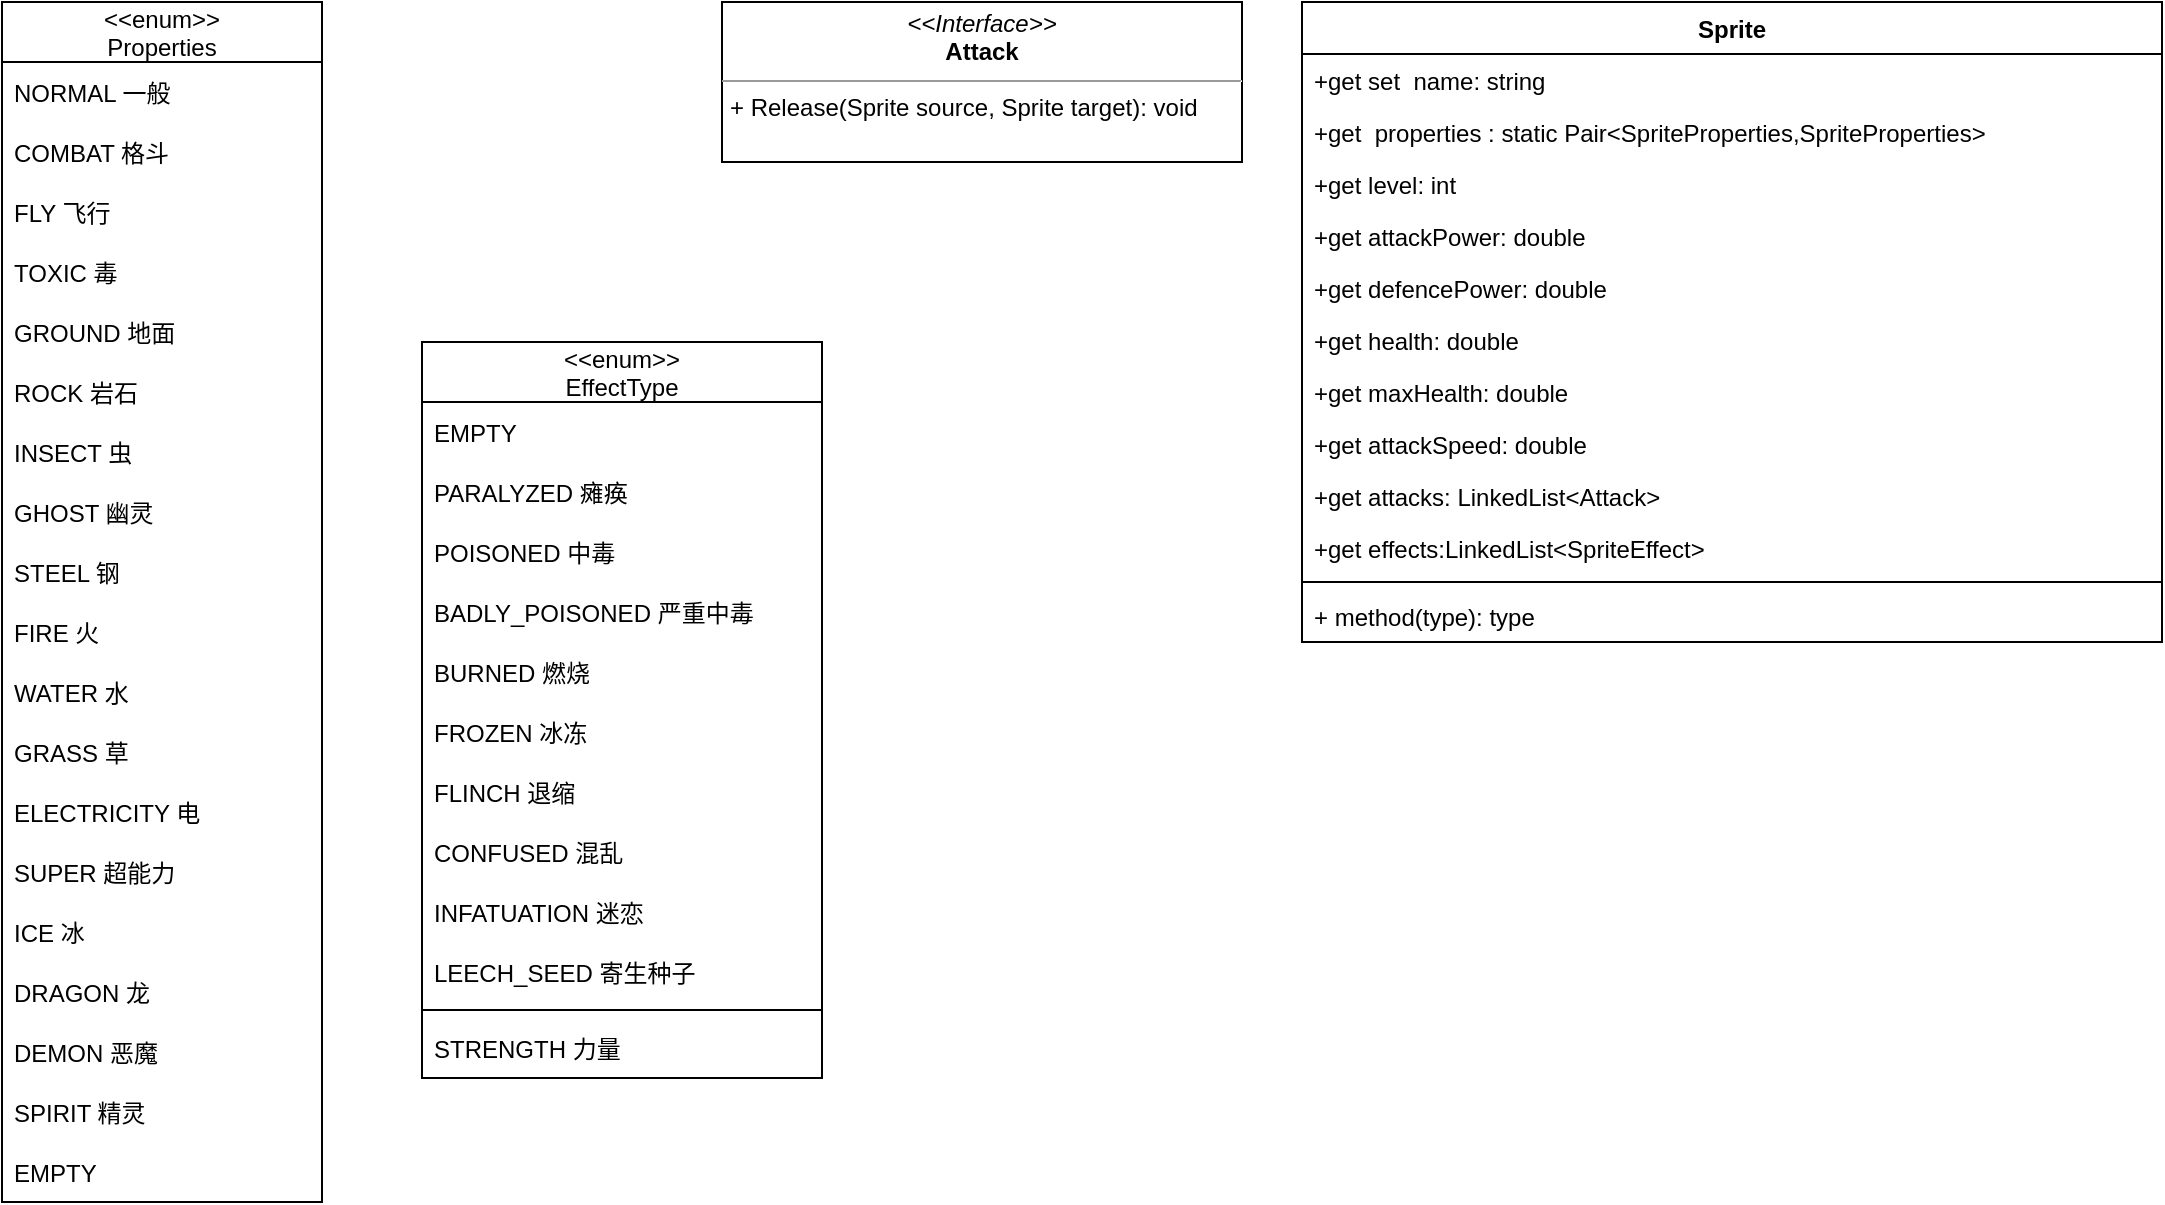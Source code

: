 <mxfile version="19.0.3" type="device"><diagram id="C5RBs43oDa-KdzZeNtuy" name="Page-1"><mxGraphModel dx="1614" dy="850" grid="1" gridSize="10" guides="1" tooltips="1" connect="1" arrows="1" fold="1" page="1" pageScale="1" pageWidth="827" pageHeight="1169" math="0" shadow="0"><root><mxCell id="WIyWlLk6GJQsqaUBKTNV-0"/><mxCell id="WIyWlLk6GJQsqaUBKTNV-1" parent="WIyWlLk6GJQsqaUBKTNV-0"/><mxCell id="1W_ZS60NMug-V-3pk_HU-4" value="&lt;&lt;enum&gt;&gt;&#10;Properties" style="swimlane;fontStyle=0;childLayout=stackLayout;horizontal=1;startSize=30;horizontalStack=0;resizeParent=1;resizeParentMax=0;resizeLast=0;collapsible=1;marginBottom=0;" parent="WIyWlLk6GJQsqaUBKTNV-1" vertex="1"><mxGeometry x="20" y="20" width="160" height="600" as="geometry"><mxRectangle x="60" y="50" width="140" height="30" as="alternateBounds"/></mxGeometry></mxCell><mxCell id="1W_ZS60NMug-V-3pk_HU-5" value="NORMAL 一般" style="text;strokeColor=none;fillColor=none;align=left;verticalAlign=middle;spacingLeft=4;spacingRight=4;overflow=hidden;points=[[0,0.5],[1,0.5]];portConstraint=eastwest;rotatable=0;" parent="1W_ZS60NMug-V-3pk_HU-4" vertex="1"><mxGeometry y="30" width="160" height="30" as="geometry"/></mxCell><mxCell id="1W_ZS60NMug-V-3pk_HU-6" value="COMBAT 格斗" style="text;strokeColor=none;fillColor=none;align=left;verticalAlign=middle;spacingLeft=4;spacingRight=4;overflow=hidden;points=[[0,0.5],[1,0.5]];portConstraint=eastwest;rotatable=0;" parent="1W_ZS60NMug-V-3pk_HU-4" vertex="1"><mxGeometry y="60" width="160" height="30" as="geometry"/></mxCell><mxCell id="1W_ZS60NMug-V-3pk_HU-7" value="FLY 飞行" style="text;strokeColor=none;fillColor=none;align=left;verticalAlign=middle;spacingLeft=4;spacingRight=4;overflow=hidden;points=[[0,0.5],[1,0.5]];portConstraint=eastwest;rotatable=0;" parent="1W_ZS60NMug-V-3pk_HU-4" vertex="1"><mxGeometry y="90" width="160" height="30" as="geometry"/></mxCell><mxCell id="1W_ZS60NMug-V-3pk_HU-12" value="TOXIC 毒" style="text;strokeColor=none;fillColor=none;align=left;verticalAlign=middle;spacingLeft=4;spacingRight=4;overflow=hidden;points=[[0,0.5],[1,0.5]];portConstraint=eastwest;rotatable=0;" parent="1W_ZS60NMug-V-3pk_HU-4" vertex="1"><mxGeometry y="120" width="160" height="30" as="geometry"/></mxCell><mxCell id="1W_ZS60NMug-V-3pk_HU-13" value="GROUND 地面" style="text;strokeColor=none;fillColor=none;align=left;verticalAlign=middle;spacingLeft=4;spacingRight=4;overflow=hidden;points=[[0,0.5],[1,0.5]];portConstraint=eastwest;rotatable=0;" parent="1W_ZS60NMug-V-3pk_HU-4" vertex="1"><mxGeometry y="150" width="160" height="30" as="geometry"/></mxCell><mxCell id="1W_ZS60NMug-V-3pk_HU-14" value="ROCK 岩石" style="text;strokeColor=none;fillColor=none;align=left;verticalAlign=middle;spacingLeft=4;spacingRight=4;overflow=hidden;points=[[0,0.5],[1,0.5]];portConstraint=eastwest;rotatable=0;" parent="1W_ZS60NMug-V-3pk_HU-4" vertex="1"><mxGeometry y="180" width="160" height="30" as="geometry"/></mxCell><mxCell id="1W_ZS60NMug-V-3pk_HU-15" value="INSECT 虫" style="text;strokeColor=none;fillColor=none;align=left;verticalAlign=middle;spacingLeft=4;spacingRight=4;overflow=hidden;points=[[0,0.5],[1,0.5]];portConstraint=eastwest;rotatable=0;" parent="1W_ZS60NMug-V-3pk_HU-4" vertex="1"><mxGeometry y="210" width="160" height="30" as="geometry"/></mxCell><mxCell id="1W_ZS60NMug-V-3pk_HU-16" value="GHOST 幽灵" style="text;strokeColor=none;fillColor=none;align=left;verticalAlign=middle;spacingLeft=4;spacingRight=4;overflow=hidden;points=[[0,0.5],[1,0.5]];portConstraint=eastwest;rotatable=0;" parent="1W_ZS60NMug-V-3pk_HU-4" vertex="1"><mxGeometry y="240" width="160" height="30" as="geometry"/></mxCell><mxCell id="1W_ZS60NMug-V-3pk_HU-17" value="STEEL 钢" style="text;strokeColor=none;fillColor=none;align=left;verticalAlign=middle;spacingLeft=4;spacingRight=4;overflow=hidden;points=[[0,0.5],[1,0.5]];portConstraint=eastwest;rotatable=0;" parent="1W_ZS60NMug-V-3pk_HU-4" vertex="1"><mxGeometry y="270" width="160" height="30" as="geometry"/></mxCell><mxCell id="1W_ZS60NMug-V-3pk_HU-18" value="FIRE 火" style="text;strokeColor=none;fillColor=none;align=left;verticalAlign=middle;spacingLeft=4;spacingRight=4;overflow=hidden;points=[[0,0.5],[1,0.5]];portConstraint=eastwest;rotatable=0;" parent="1W_ZS60NMug-V-3pk_HU-4" vertex="1"><mxGeometry y="300" width="160" height="30" as="geometry"/></mxCell><mxCell id="1W_ZS60NMug-V-3pk_HU-19" value="WATER 水" style="text;strokeColor=none;fillColor=none;align=left;verticalAlign=middle;spacingLeft=4;spacingRight=4;overflow=hidden;points=[[0,0.5],[1,0.5]];portConstraint=eastwest;rotatable=0;" parent="1W_ZS60NMug-V-3pk_HU-4" vertex="1"><mxGeometry y="330" width="160" height="30" as="geometry"/></mxCell><mxCell id="1W_ZS60NMug-V-3pk_HU-20" value="GRASS 草" style="text;strokeColor=none;fillColor=none;align=left;verticalAlign=middle;spacingLeft=4;spacingRight=4;overflow=hidden;points=[[0,0.5],[1,0.5]];portConstraint=eastwest;rotatable=0;" parent="1W_ZS60NMug-V-3pk_HU-4" vertex="1"><mxGeometry y="360" width="160" height="30" as="geometry"/></mxCell><mxCell id="1W_ZS60NMug-V-3pk_HU-22" value="ELECTRICITY 电" style="text;strokeColor=none;fillColor=none;align=left;verticalAlign=middle;spacingLeft=4;spacingRight=4;overflow=hidden;points=[[0,0.5],[1,0.5]];portConstraint=eastwest;rotatable=0;" parent="1W_ZS60NMug-V-3pk_HU-4" vertex="1"><mxGeometry y="390" width="160" height="30" as="geometry"/></mxCell><mxCell id="1W_ZS60NMug-V-3pk_HU-23" value="SUPER 超能力" style="text;strokeColor=none;fillColor=none;align=left;verticalAlign=middle;spacingLeft=4;spacingRight=4;overflow=hidden;points=[[0,0.5],[1,0.5]];portConstraint=eastwest;rotatable=0;" parent="1W_ZS60NMug-V-3pk_HU-4" vertex="1"><mxGeometry y="420" width="160" height="30" as="geometry"/></mxCell><mxCell id="1W_ZS60NMug-V-3pk_HU-24" value="ICE 冰" style="text;strokeColor=none;fillColor=none;align=left;verticalAlign=middle;spacingLeft=4;spacingRight=4;overflow=hidden;points=[[0,0.5],[1,0.5]];portConstraint=eastwest;rotatable=0;" parent="1W_ZS60NMug-V-3pk_HU-4" vertex="1"><mxGeometry y="450" width="160" height="30" as="geometry"/></mxCell><mxCell id="1W_ZS60NMug-V-3pk_HU-25" value="DRAGON 龙" style="text;strokeColor=none;fillColor=none;align=left;verticalAlign=middle;spacingLeft=4;spacingRight=4;overflow=hidden;points=[[0,0.5],[1,0.5]];portConstraint=eastwest;rotatable=0;" parent="1W_ZS60NMug-V-3pk_HU-4" vertex="1"><mxGeometry y="480" width="160" height="30" as="geometry"/></mxCell><mxCell id="1W_ZS60NMug-V-3pk_HU-26" value="DEMON 恶魔" style="text;strokeColor=none;fillColor=none;align=left;verticalAlign=middle;spacingLeft=4;spacingRight=4;overflow=hidden;points=[[0,0.5],[1,0.5]];portConstraint=eastwest;rotatable=0;" parent="1W_ZS60NMug-V-3pk_HU-4" vertex="1"><mxGeometry y="510" width="160" height="30" as="geometry"/></mxCell><mxCell id="1W_ZS60NMug-V-3pk_HU-27" value="SPIRIT 精灵" style="text;strokeColor=none;fillColor=none;align=left;verticalAlign=middle;spacingLeft=4;spacingRight=4;overflow=hidden;points=[[0,0.5],[1,0.5]];portConstraint=eastwest;rotatable=0;" parent="1W_ZS60NMug-V-3pk_HU-4" vertex="1"><mxGeometry y="540" width="160" height="30" as="geometry"/></mxCell><mxCell id="1W_ZS60NMug-V-3pk_HU-71" value="EMPTY" style="text;strokeColor=none;fillColor=none;align=left;verticalAlign=middle;spacingLeft=4;spacingRight=4;overflow=hidden;points=[[0,0.5],[1,0.5]];portConstraint=eastwest;rotatable=0;" parent="1W_ZS60NMug-V-3pk_HU-4" vertex="1"><mxGeometry y="570" width="160" height="30" as="geometry"/></mxCell><mxCell id="1W_ZS60NMug-V-3pk_HU-43" value="Sprite" style="swimlane;fontStyle=1;align=center;verticalAlign=top;childLayout=stackLayout;horizontal=1;startSize=26;horizontalStack=0;resizeParent=1;resizeParentMax=0;resizeLast=0;collapsible=1;marginBottom=0;" parent="WIyWlLk6GJQsqaUBKTNV-1" vertex="1"><mxGeometry x="670" y="20" width="430" height="320" as="geometry"/></mxCell><mxCell id="1W_ZS60NMug-V-3pk_HU-44" value="+get set  name: string" style="text;strokeColor=none;fillColor=none;align=left;verticalAlign=top;spacingLeft=4;spacingRight=4;overflow=hidden;rotatable=0;points=[[0,0.5],[1,0.5]];portConstraint=eastwest;" parent="1W_ZS60NMug-V-3pk_HU-43" vertex="1"><mxGeometry y="26" width="430" height="26" as="geometry"/></mxCell><mxCell id="1W_ZS60NMug-V-3pk_HU-48" value="+get  properties : static Pair&lt;SpriteProperties,SpriteProperties&gt;" style="text;strokeColor=none;fillColor=none;align=left;verticalAlign=top;spacingLeft=4;spacingRight=4;overflow=hidden;rotatable=0;points=[[0,0.5],[1,0.5]];portConstraint=eastwest;" parent="1W_ZS60NMug-V-3pk_HU-43" vertex="1"><mxGeometry y="52" width="430" height="26" as="geometry"/></mxCell><mxCell id="1W_ZS60NMug-V-3pk_HU-73" value="+get level: int" style="text;strokeColor=none;fillColor=none;align=left;verticalAlign=top;spacingLeft=4;spacingRight=4;overflow=hidden;rotatable=0;points=[[0,0.5],[1,0.5]];portConstraint=eastwest;" parent="1W_ZS60NMug-V-3pk_HU-43" vertex="1"><mxGeometry y="78" width="430" height="26" as="geometry"/></mxCell><mxCell id="1W_ZS60NMug-V-3pk_HU-76" value="+get attackPower: double" style="text;strokeColor=none;fillColor=none;align=left;verticalAlign=top;spacingLeft=4;spacingRight=4;overflow=hidden;rotatable=0;points=[[0,0.5],[1,0.5]];portConstraint=eastwest;" parent="1W_ZS60NMug-V-3pk_HU-43" vertex="1"><mxGeometry y="104" width="430" height="26" as="geometry"/></mxCell><mxCell id="1W_ZS60NMug-V-3pk_HU-77" value="+get defencePower: double" style="text;strokeColor=none;fillColor=none;align=left;verticalAlign=top;spacingLeft=4;spacingRight=4;overflow=hidden;rotatable=0;points=[[0,0.5],[1,0.5]];portConstraint=eastwest;" parent="1W_ZS60NMug-V-3pk_HU-43" vertex="1"><mxGeometry y="130" width="430" height="26" as="geometry"/></mxCell><mxCell id="1W_ZS60NMug-V-3pk_HU-78" value="+get health: double" style="text;strokeColor=none;fillColor=none;align=left;verticalAlign=top;spacingLeft=4;spacingRight=4;overflow=hidden;rotatable=0;points=[[0,0.5],[1,0.5]];portConstraint=eastwest;" parent="1W_ZS60NMug-V-3pk_HU-43" vertex="1"><mxGeometry y="156" width="430" height="26" as="geometry"/></mxCell><mxCell id="1W_ZS60NMug-V-3pk_HU-79" value="+get maxHealth: double" style="text;strokeColor=none;fillColor=none;align=left;verticalAlign=top;spacingLeft=4;spacingRight=4;overflow=hidden;rotatable=0;points=[[0,0.5],[1,0.5]];portConstraint=eastwest;" parent="1W_ZS60NMug-V-3pk_HU-43" vertex="1"><mxGeometry y="182" width="430" height="26" as="geometry"/></mxCell><mxCell id="1W_ZS60NMug-V-3pk_HU-80" value="+get attackSpeed: double" style="text;strokeColor=none;fillColor=none;align=left;verticalAlign=top;spacingLeft=4;spacingRight=4;overflow=hidden;rotatable=0;points=[[0,0.5],[1,0.5]];portConstraint=eastwest;" parent="1W_ZS60NMug-V-3pk_HU-43" vertex="1"><mxGeometry y="208" width="430" height="26" as="geometry"/></mxCell><mxCell id="1W_ZS60NMug-V-3pk_HU-81" value="+get attacks: LinkedList&lt;Attack&gt;" style="text;strokeColor=none;fillColor=none;align=left;verticalAlign=top;spacingLeft=4;spacingRight=4;overflow=hidden;rotatable=0;points=[[0,0.5],[1,0.5]];portConstraint=eastwest;" parent="1W_ZS60NMug-V-3pk_HU-43" vertex="1"><mxGeometry y="234" width="430" height="26" as="geometry"/></mxCell><mxCell id="1W_ZS60NMug-V-3pk_HU-83" value="+get effects:LinkedList&lt;SpriteEffect&gt;" style="text;strokeColor=none;fillColor=none;align=left;verticalAlign=top;spacingLeft=4;spacingRight=4;overflow=hidden;rotatable=0;points=[[0,0.5],[1,0.5]];portConstraint=eastwest;" parent="1W_ZS60NMug-V-3pk_HU-43" vertex="1"><mxGeometry y="260" width="430" height="26" as="geometry"/></mxCell><mxCell id="1W_ZS60NMug-V-3pk_HU-45" value="" style="line;strokeWidth=1;fillColor=none;align=left;verticalAlign=middle;spacingTop=-1;spacingLeft=3;spacingRight=3;rotatable=0;labelPosition=right;points=[];portConstraint=eastwest;" parent="1W_ZS60NMug-V-3pk_HU-43" vertex="1"><mxGeometry y="286" width="430" height="8" as="geometry"/></mxCell><mxCell id="1W_ZS60NMug-V-3pk_HU-46" value="+ method(type): type" style="text;strokeColor=none;fillColor=none;align=left;verticalAlign=top;spacingLeft=4;spacingRight=4;overflow=hidden;rotatable=0;points=[[0,0.5],[1,0.5]];portConstraint=eastwest;" parent="1W_ZS60NMug-V-3pk_HU-43" vertex="1"><mxGeometry y="294" width="430" height="26" as="geometry"/></mxCell><mxCell id="1W_ZS60NMug-V-3pk_HU-75" value="&lt;p style=&quot;margin:0px;margin-top:4px;text-align:center;&quot;&gt;&lt;i&gt;&amp;lt;&amp;lt;Interface&amp;gt;&amp;gt;&lt;/i&gt;&lt;br&gt;&lt;b&gt;Attack&lt;/b&gt;&lt;/p&gt;&lt;hr size=&quot;1&quot;&gt;&lt;p style=&quot;margin:0px;margin-left:4px;&quot;&gt;+ Release(Sprite source, Sprite target): void&lt;br&gt;&lt;/p&gt;" style="verticalAlign=top;align=left;overflow=fill;fontSize=12;fontFamily=Helvetica;html=1;" parent="WIyWlLk6GJQsqaUBKTNV-1" vertex="1"><mxGeometry x="380" y="20" width="260" height="80" as="geometry"/></mxCell><mxCell id="1W_ZS60NMug-V-3pk_HU-84" value="&lt;&lt;enum&gt;&gt;&#10;EffectType" style="swimlane;fontStyle=0;childLayout=stackLayout;horizontal=1;startSize=30;horizontalStack=0;resizeParent=1;resizeParentMax=0;resizeLast=0;collapsible=1;marginBottom=0;" parent="WIyWlLk6GJQsqaUBKTNV-1" vertex="1"><mxGeometry x="230" y="190" width="200" height="368" as="geometry"><mxRectangle x="60" y="50" width="140" height="30" as="alternateBounds"/></mxGeometry></mxCell><mxCell id="1W_ZS60NMug-V-3pk_HU-103" value="EMPTY" style="text;strokeColor=none;fillColor=none;align=left;verticalAlign=middle;spacingLeft=4;spacingRight=4;overflow=hidden;points=[[0,0.5],[1,0.5]];portConstraint=eastwest;rotatable=0;" parent="1W_ZS60NMug-V-3pk_HU-84" vertex="1"><mxGeometry y="30" width="200" height="30" as="geometry"/></mxCell><mxCell id="1W_ZS60NMug-V-3pk_HU-104" value="PARALYZED 瘫痪" style="text;strokeColor=none;fillColor=none;align=left;verticalAlign=middle;spacingLeft=4;spacingRight=4;overflow=hidden;points=[[0,0.5],[1,0.5]];portConstraint=eastwest;rotatable=0;" parent="1W_ZS60NMug-V-3pk_HU-84" vertex="1"><mxGeometry y="60" width="200" height="30" as="geometry"/></mxCell><mxCell id="1W_ZS60NMug-V-3pk_HU-107" value="POISONED 中毒" style="text;strokeColor=none;fillColor=none;align=left;verticalAlign=middle;spacingLeft=4;spacingRight=4;overflow=hidden;points=[[0,0.5],[1,0.5]];portConstraint=eastwest;rotatable=0;" parent="1W_ZS60NMug-V-3pk_HU-84" vertex="1"><mxGeometry y="90" width="200" height="30" as="geometry"/></mxCell><mxCell id="1W_ZS60NMug-V-3pk_HU-108" value="BADLY_POISONED 严重中毒" style="text;strokeColor=none;fillColor=none;align=left;verticalAlign=middle;spacingLeft=4;spacingRight=4;overflow=hidden;points=[[0,0.5],[1,0.5]];portConstraint=eastwest;rotatable=0;" parent="1W_ZS60NMug-V-3pk_HU-84" vertex="1"><mxGeometry y="120" width="200" height="30" as="geometry"/></mxCell><mxCell id="1W_ZS60NMug-V-3pk_HU-109" value="BURNED 燃烧" style="text;strokeColor=none;fillColor=none;align=left;verticalAlign=middle;spacingLeft=4;spacingRight=4;overflow=hidden;points=[[0,0.5],[1,0.5]];portConstraint=eastwest;rotatable=0;" parent="1W_ZS60NMug-V-3pk_HU-84" vertex="1"><mxGeometry y="150" width="200" height="30" as="geometry"/></mxCell><mxCell id="1W_ZS60NMug-V-3pk_HU-110" value="FROZEN 冰冻" style="text;strokeColor=none;fillColor=none;align=left;verticalAlign=middle;spacingLeft=4;spacingRight=4;overflow=hidden;points=[[0,0.5],[1,0.5]];portConstraint=eastwest;rotatable=0;" parent="1W_ZS60NMug-V-3pk_HU-84" vertex="1"><mxGeometry y="180" width="200" height="30" as="geometry"/></mxCell><mxCell id="1W_ZS60NMug-V-3pk_HU-111" value="FLINCH 退缩" style="text;strokeColor=none;fillColor=none;align=left;verticalAlign=middle;spacingLeft=4;spacingRight=4;overflow=hidden;points=[[0,0.5],[1,0.5]];portConstraint=eastwest;rotatable=0;" parent="1W_ZS60NMug-V-3pk_HU-84" vertex="1"><mxGeometry y="210" width="200" height="30" as="geometry"/></mxCell><mxCell id="1W_ZS60NMug-V-3pk_HU-112" value="CONFUSED 混乱" style="text;strokeColor=none;fillColor=none;align=left;verticalAlign=middle;spacingLeft=4;spacingRight=4;overflow=hidden;points=[[0,0.5],[1,0.5]];portConstraint=eastwest;rotatable=0;" parent="1W_ZS60NMug-V-3pk_HU-84" vertex="1"><mxGeometry y="240" width="200" height="30" as="geometry"/></mxCell><mxCell id="1W_ZS60NMug-V-3pk_HU-113" value="INFATUATION 迷恋" style="text;strokeColor=none;fillColor=none;align=left;verticalAlign=middle;spacingLeft=4;spacingRight=4;overflow=hidden;points=[[0,0.5],[1,0.5]];portConstraint=eastwest;rotatable=0;" parent="1W_ZS60NMug-V-3pk_HU-84" vertex="1"><mxGeometry y="270" width="200" height="30" as="geometry"/></mxCell><mxCell id="1W_ZS60NMug-V-3pk_HU-115" value="LEECH_SEED 寄生种子" style="text;strokeColor=none;fillColor=none;align=left;verticalAlign=middle;spacingLeft=4;spacingRight=4;overflow=hidden;points=[[0,0.5],[1,0.5]];portConstraint=eastwest;rotatable=0;" parent="1W_ZS60NMug-V-3pk_HU-84" vertex="1"><mxGeometry y="300" width="200" height="30" as="geometry"/></mxCell><mxCell id="1W_ZS60NMug-V-3pk_HU-124" value="" style="line;strokeWidth=1;fillColor=none;align=left;verticalAlign=middle;spacingTop=-1;spacingLeft=3;spacingRight=3;rotatable=0;labelPosition=right;points=[];portConstraint=eastwest;" parent="1W_ZS60NMug-V-3pk_HU-84" vertex="1"><mxGeometry y="330" width="200" height="8" as="geometry"/></mxCell><mxCell id="1W_ZS60NMug-V-3pk_HU-125" value="STRENGTH 力量" style="text;strokeColor=none;fillColor=none;align=left;verticalAlign=middle;spacingLeft=4;spacingRight=4;overflow=hidden;points=[[0,0.5],[1,0.5]];portConstraint=eastwest;rotatable=0;" parent="1W_ZS60NMug-V-3pk_HU-84" vertex="1"><mxGeometry y="338" width="200" height="30" as="geometry"/></mxCell></root></mxGraphModel></diagram></mxfile>